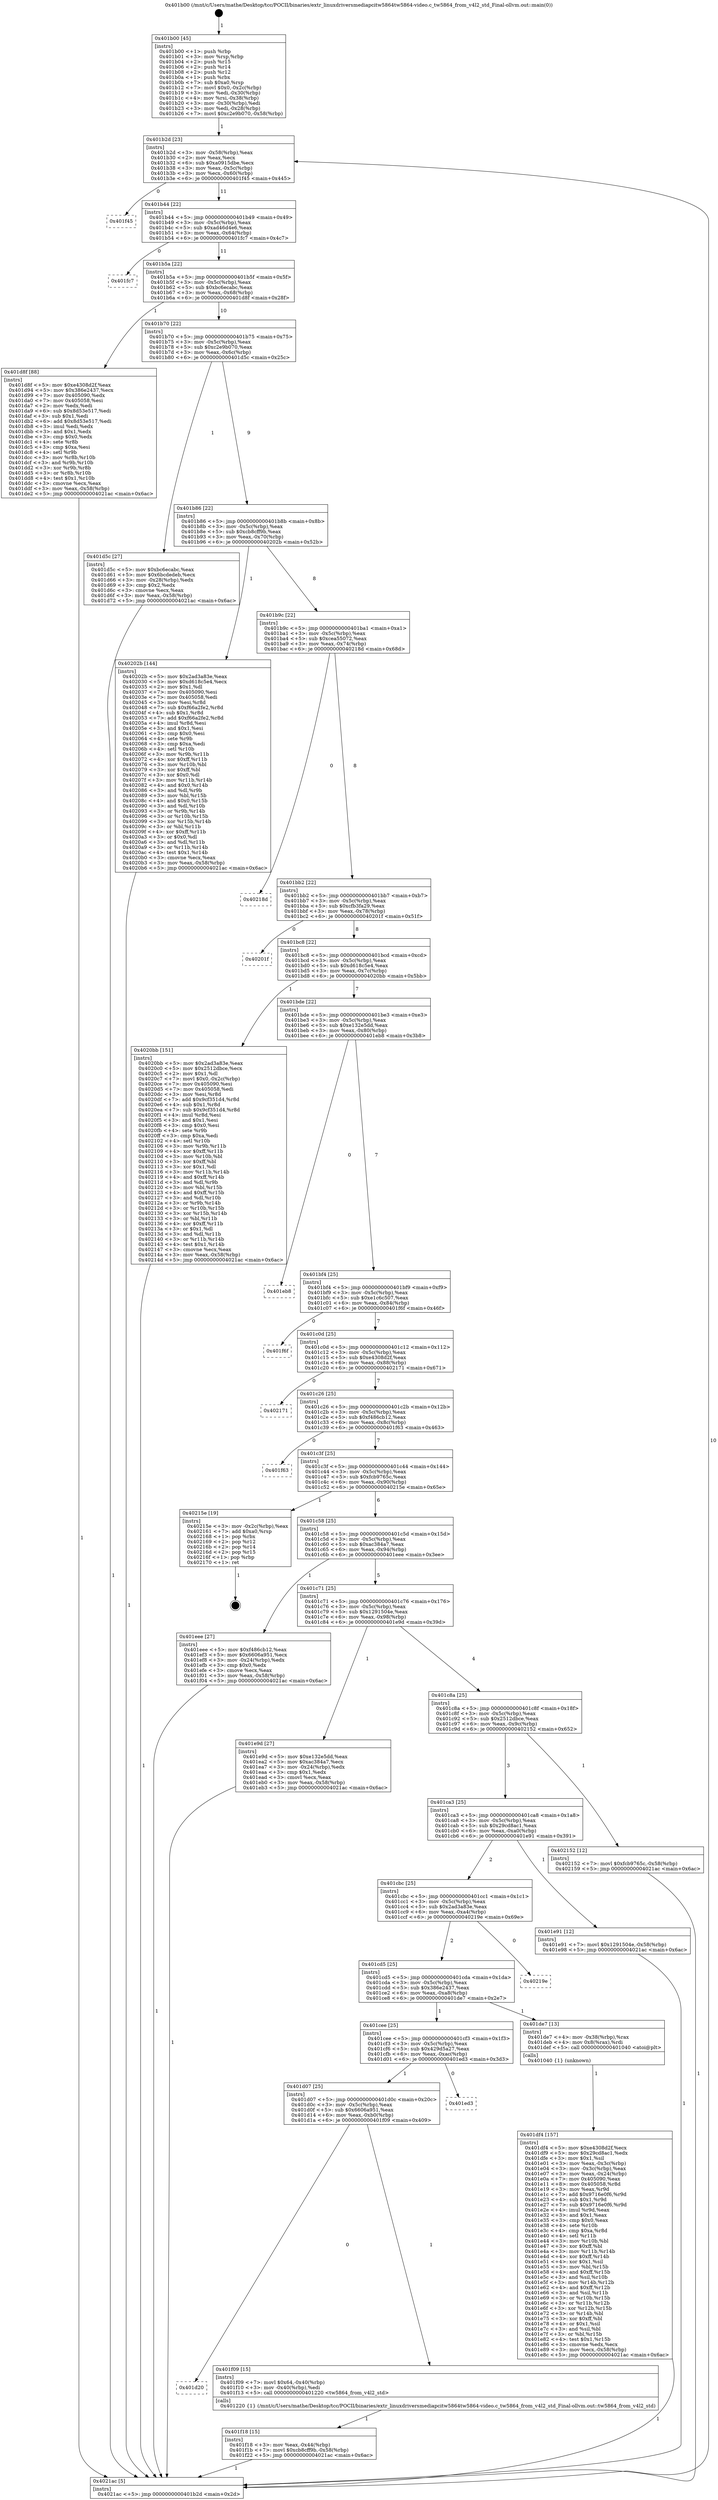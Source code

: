 digraph "0x401b00" {
  label = "0x401b00 (/mnt/c/Users/mathe/Desktop/tcc/POCII/binaries/extr_linuxdriversmediapcitw5864tw5864-video.c_tw5864_from_v4l2_std_Final-ollvm.out::main(0))"
  labelloc = "t"
  node[shape=record]

  Entry [label="",width=0.3,height=0.3,shape=circle,fillcolor=black,style=filled]
  "0x401b2d" [label="{
     0x401b2d [23]\l
     | [instrs]\l
     &nbsp;&nbsp;0x401b2d \<+3\>: mov -0x58(%rbp),%eax\l
     &nbsp;&nbsp;0x401b30 \<+2\>: mov %eax,%ecx\l
     &nbsp;&nbsp;0x401b32 \<+6\>: sub $0xa0915dbe,%ecx\l
     &nbsp;&nbsp;0x401b38 \<+3\>: mov %eax,-0x5c(%rbp)\l
     &nbsp;&nbsp;0x401b3b \<+3\>: mov %ecx,-0x60(%rbp)\l
     &nbsp;&nbsp;0x401b3e \<+6\>: je 0000000000401f45 \<main+0x445\>\l
  }"]
  "0x401f45" [label="{
     0x401f45\l
  }", style=dashed]
  "0x401b44" [label="{
     0x401b44 [22]\l
     | [instrs]\l
     &nbsp;&nbsp;0x401b44 \<+5\>: jmp 0000000000401b49 \<main+0x49\>\l
     &nbsp;&nbsp;0x401b49 \<+3\>: mov -0x5c(%rbp),%eax\l
     &nbsp;&nbsp;0x401b4c \<+5\>: sub $0xad46d4e6,%eax\l
     &nbsp;&nbsp;0x401b51 \<+3\>: mov %eax,-0x64(%rbp)\l
     &nbsp;&nbsp;0x401b54 \<+6\>: je 0000000000401fc7 \<main+0x4c7\>\l
  }"]
  Exit [label="",width=0.3,height=0.3,shape=circle,fillcolor=black,style=filled,peripheries=2]
  "0x401fc7" [label="{
     0x401fc7\l
  }", style=dashed]
  "0x401b5a" [label="{
     0x401b5a [22]\l
     | [instrs]\l
     &nbsp;&nbsp;0x401b5a \<+5\>: jmp 0000000000401b5f \<main+0x5f\>\l
     &nbsp;&nbsp;0x401b5f \<+3\>: mov -0x5c(%rbp),%eax\l
     &nbsp;&nbsp;0x401b62 \<+5\>: sub $0xbc6ecabc,%eax\l
     &nbsp;&nbsp;0x401b67 \<+3\>: mov %eax,-0x68(%rbp)\l
     &nbsp;&nbsp;0x401b6a \<+6\>: je 0000000000401d8f \<main+0x28f\>\l
  }"]
  "0x401f18" [label="{
     0x401f18 [15]\l
     | [instrs]\l
     &nbsp;&nbsp;0x401f18 \<+3\>: mov %eax,-0x44(%rbp)\l
     &nbsp;&nbsp;0x401f1b \<+7\>: movl $0xcb8cff9b,-0x58(%rbp)\l
     &nbsp;&nbsp;0x401f22 \<+5\>: jmp 00000000004021ac \<main+0x6ac\>\l
  }"]
  "0x401d8f" [label="{
     0x401d8f [88]\l
     | [instrs]\l
     &nbsp;&nbsp;0x401d8f \<+5\>: mov $0xe4308d2f,%eax\l
     &nbsp;&nbsp;0x401d94 \<+5\>: mov $0x386e2437,%ecx\l
     &nbsp;&nbsp;0x401d99 \<+7\>: mov 0x405090,%edx\l
     &nbsp;&nbsp;0x401da0 \<+7\>: mov 0x405058,%esi\l
     &nbsp;&nbsp;0x401da7 \<+2\>: mov %edx,%edi\l
     &nbsp;&nbsp;0x401da9 \<+6\>: sub $0x8d53e517,%edi\l
     &nbsp;&nbsp;0x401daf \<+3\>: sub $0x1,%edi\l
     &nbsp;&nbsp;0x401db2 \<+6\>: add $0x8d53e517,%edi\l
     &nbsp;&nbsp;0x401db8 \<+3\>: imul %edi,%edx\l
     &nbsp;&nbsp;0x401dbb \<+3\>: and $0x1,%edx\l
     &nbsp;&nbsp;0x401dbe \<+3\>: cmp $0x0,%edx\l
     &nbsp;&nbsp;0x401dc1 \<+4\>: sete %r8b\l
     &nbsp;&nbsp;0x401dc5 \<+3\>: cmp $0xa,%esi\l
     &nbsp;&nbsp;0x401dc8 \<+4\>: setl %r9b\l
     &nbsp;&nbsp;0x401dcc \<+3\>: mov %r8b,%r10b\l
     &nbsp;&nbsp;0x401dcf \<+3\>: and %r9b,%r10b\l
     &nbsp;&nbsp;0x401dd2 \<+3\>: xor %r9b,%r8b\l
     &nbsp;&nbsp;0x401dd5 \<+3\>: or %r8b,%r10b\l
     &nbsp;&nbsp;0x401dd8 \<+4\>: test $0x1,%r10b\l
     &nbsp;&nbsp;0x401ddc \<+3\>: cmovne %ecx,%eax\l
     &nbsp;&nbsp;0x401ddf \<+3\>: mov %eax,-0x58(%rbp)\l
     &nbsp;&nbsp;0x401de2 \<+5\>: jmp 00000000004021ac \<main+0x6ac\>\l
  }"]
  "0x401b70" [label="{
     0x401b70 [22]\l
     | [instrs]\l
     &nbsp;&nbsp;0x401b70 \<+5\>: jmp 0000000000401b75 \<main+0x75\>\l
     &nbsp;&nbsp;0x401b75 \<+3\>: mov -0x5c(%rbp),%eax\l
     &nbsp;&nbsp;0x401b78 \<+5\>: sub $0xc2e9b070,%eax\l
     &nbsp;&nbsp;0x401b7d \<+3\>: mov %eax,-0x6c(%rbp)\l
     &nbsp;&nbsp;0x401b80 \<+6\>: je 0000000000401d5c \<main+0x25c\>\l
  }"]
  "0x401d20" [label="{
     0x401d20\l
  }", style=dashed]
  "0x401d5c" [label="{
     0x401d5c [27]\l
     | [instrs]\l
     &nbsp;&nbsp;0x401d5c \<+5\>: mov $0xbc6ecabc,%eax\l
     &nbsp;&nbsp;0x401d61 \<+5\>: mov $0x6bcdedeb,%ecx\l
     &nbsp;&nbsp;0x401d66 \<+3\>: mov -0x28(%rbp),%edx\l
     &nbsp;&nbsp;0x401d69 \<+3\>: cmp $0x2,%edx\l
     &nbsp;&nbsp;0x401d6c \<+3\>: cmovne %ecx,%eax\l
     &nbsp;&nbsp;0x401d6f \<+3\>: mov %eax,-0x58(%rbp)\l
     &nbsp;&nbsp;0x401d72 \<+5\>: jmp 00000000004021ac \<main+0x6ac\>\l
  }"]
  "0x401b86" [label="{
     0x401b86 [22]\l
     | [instrs]\l
     &nbsp;&nbsp;0x401b86 \<+5\>: jmp 0000000000401b8b \<main+0x8b\>\l
     &nbsp;&nbsp;0x401b8b \<+3\>: mov -0x5c(%rbp),%eax\l
     &nbsp;&nbsp;0x401b8e \<+5\>: sub $0xcb8cff9b,%eax\l
     &nbsp;&nbsp;0x401b93 \<+3\>: mov %eax,-0x70(%rbp)\l
     &nbsp;&nbsp;0x401b96 \<+6\>: je 000000000040202b \<main+0x52b\>\l
  }"]
  "0x4021ac" [label="{
     0x4021ac [5]\l
     | [instrs]\l
     &nbsp;&nbsp;0x4021ac \<+5\>: jmp 0000000000401b2d \<main+0x2d\>\l
  }"]
  "0x401b00" [label="{
     0x401b00 [45]\l
     | [instrs]\l
     &nbsp;&nbsp;0x401b00 \<+1\>: push %rbp\l
     &nbsp;&nbsp;0x401b01 \<+3\>: mov %rsp,%rbp\l
     &nbsp;&nbsp;0x401b04 \<+2\>: push %r15\l
     &nbsp;&nbsp;0x401b06 \<+2\>: push %r14\l
     &nbsp;&nbsp;0x401b08 \<+2\>: push %r12\l
     &nbsp;&nbsp;0x401b0a \<+1\>: push %rbx\l
     &nbsp;&nbsp;0x401b0b \<+7\>: sub $0xa0,%rsp\l
     &nbsp;&nbsp;0x401b12 \<+7\>: movl $0x0,-0x2c(%rbp)\l
     &nbsp;&nbsp;0x401b19 \<+3\>: mov %edi,-0x30(%rbp)\l
     &nbsp;&nbsp;0x401b1c \<+4\>: mov %rsi,-0x38(%rbp)\l
     &nbsp;&nbsp;0x401b20 \<+3\>: mov -0x30(%rbp),%edi\l
     &nbsp;&nbsp;0x401b23 \<+3\>: mov %edi,-0x28(%rbp)\l
     &nbsp;&nbsp;0x401b26 \<+7\>: movl $0xc2e9b070,-0x58(%rbp)\l
  }"]
  "0x401f09" [label="{
     0x401f09 [15]\l
     | [instrs]\l
     &nbsp;&nbsp;0x401f09 \<+7\>: movl $0x64,-0x40(%rbp)\l
     &nbsp;&nbsp;0x401f10 \<+3\>: mov -0x40(%rbp),%edi\l
     &nbsp;&nbsp;0x401f13 \<+5\>: call 0000000000401220 \<tw5864_from_v4l2_std\>\l
     | [calls]\l
     &nbsp;&nbsp;0x401220 \{1\} (/mnt/c/Users/mathe/Desktop/tcc/POCII/binaries/extr_linuxdriversmediapcitw5864tw5864-video.c_tw5864_from_v4l2_std_Final-ollvm.out::tw5864_from_v4l2_std)\l
  }"]
  "0x40202b" [label="{
     0x40202b [144]\l
     | [instrs]\l
     &nbsp;&nbsp;0x40202b \<+5\>: mov $0x2ad3a83e,%eax\l
     &nbsp;&nbsp;0x402030 \<+5\>: mov $0xd618c5e4,%ecx\l
     &nbsp;&nbsp;0x402035 \<+2\>: mov $0x1,%dl\l
     &nbsp;&nbsp;0x402037 \<+7\>: mov 0x405090,%esi\l
     &nbsp;&nbsp;0x40203e \<+7\>: mov 0x405058,%edi\l
     &nbsp;&nbsp;0x402045 \<+3\>: mov %esi,%r8d\l
     &nbsp;&nbsp;0x402048 \<+7\>: sub $0xf66a2fe2,%r8d\l
     &nbsp;&nbsp;0x40204f \<+4\>: sub $0x1,%r8d\l
     &nbsp;&nbsp;0x402053 \<+7\>: add $0xf66a2fe2,%r8d\l
     &nbsp;&nbsp;0x40205a \<+4\>: imul %r8d,%esi\l
     &nbsp;&nbsp;0x40205e \<+3\>: and $0x1,%esi\l
     &nbsp;&nbsp;0x402061 \<+3\>: cmp $0x0,%esi\l
     &nbsp;&nbsp;0x402064 \<+4\>: sete %r9b\l
     &nbsp;&nbsp;0x402068 \<+3\>: cmp $0xa,%edi\l
     &nbsp;&nbsp;0x40206b \<+4\>: setl %r10b\l
     &nbsp;&nbsp;0x40206f \<+3\>: mov %r9b,%r11b\l
     &nbsp;&nbsp;0x402072 \<+4\>: xor $0xff,%r11b\l
     &nbsp;&nbsp;0x402076 \<+3\>: mov %r10b,%bl\l
     &nbsp;&nbsp;0x402079 \<+3\>: xor $0xff,%bl\l
     &nbsp;&nbsp;0x40207c \<+3\>: xor $0x0,%dl\l
     &nbsp;&nbsp;0x40207f \<+3\>: mov %r11b,%r14b\l
     &nbsp;&nbsp;0x402082 \<+4\>: and $0x0,%r14b\l
     &nbsp;&nbsp;0x402086 \<+3\>: and %dl,%r9b\l
     &nbsp;&nbsp;0x402089 \<+3\>: mov %bl,%r15b\l
     &nbsp;&nbsp;0x40208c \<+4\>: and $0x0,%r15b\l
     &nbsp;&nbsp;0x402090 \<+3\>: and %dl,%r10b\l
     &nbsp;&nbsp;0x402093 \<+3\>: or %r9b,%r14b\l
     &nbsp;&nbsp;0x402096 \<+3\>: or %r10b,%r15b\l
     &nbsp;&nbsp;0x402099 \<+3\>: xor %r15b,%r14b\l
     &nbsp;&nbsp;0x40209c \<+3\>: or %bl,%r11b\l
     &nbsp;&nbsp;0x40209f \<+4\>: xor $0xff,%r11b\l
     &nbsp;&nbsp;0x4020a3 \<+3\>: or $0x0,%dl\l
     &nbsp;&nbsp;0x4020a6 \<+3\>: and %dl,%r11b\l
     &nbsp;&nbsp;0x4020a9 \<+3\>: or %r11b,%r14b\l
     &nbsp;&nbsp;0x4020ac \<+4\>: test $0x1,%r14b\l
     &nbsp;&nbsp;0x4020b0 \<+3\>: cmovne %ecx,%eax\l
     &nbsp;&nbsp;0x4020b3 \<+3\>: mov %eax,-0x58(%rbp)\l
     &nbsp;&nbsp;0x4020b6 \<+5\>: jmp 00000000004021ac \<main+0x6ac\>\l
  }"]
  "0x401b9c" [label="{
     0x401b9c [22]\l
     | [instrs]\l
     &nbsp;&nbsp;0x401b9c \<+5\>: jmp 0000000000401ba1 \<main+0xa1\>\l
     &nbsp;&nbsp;0x401ba1 \<+3\>: mov -0x5c(%rbp),%eax\l
     &nbsp;&nbsp;0x401ba4 \<+5\>: sub $0xcea55072,%eax\l
     &nbsp;&nbsp;0x401ba9 \<+3\>: mov %eax,-0x74(%rbp)\l
     &nbsp;&nbsp;0x401bac \<+6\>: je 000000000040218d \<main+0x68d\>\l
  }"]
  "0x401d07" [label="{
     0x401d07 [25]\l
     | [instrs]\l
     &nbsp;&nbsp;0x401d07 \<+5\>: jmp 0000000000401d0c \<main+0x20c\>\l
     &nbsp;&nbsp;0x401d0c \<+3\>: mov -0x5c(%rbp),%eax\l
     &nbsp;&nbsp;0x401d0f \<+5\>: sub $0x6606a951,%eax\l
     &nbsp;&nbsp;0x401d14 \<+6\>: mov %eax,-0xb0(%rbp)\l
     &nbsp;&nbsp;0x401d1a \<+6\>: je 0000000000401f09 \<main+0x409\>\l
  }"]
  "0x40218d" [label="{
     0x40218d\l
  }", style=dashed]
  "0x401bb2" [label="{
     0x401bb2 [22]\l
     | [instrs]\l
     &nbsp;&nbsp;0x401bb2 \<+5\>: jmp 0000000000401bb7 \<main+0xb7\>\l
     &nbsp;&nbsp;0x401bb7 \<+3\>: mov -0x5c(%rbp),%eax\l
     &nbsp;&nbsp;0x401bba \<+5\>: sub $0xcfb3fa29,%eax\l
     &nbsp;&nbsp;0x401bbf \<+3\>: mov %eax,-0x78(%rbp)\l
     &nbsp;&nbsp;0x401bc2 \<+6\>: je 000000000040201f \<main+0x51f\>\l
  }"]
  "0x401ed3" [label="{
     0x401ed3\l
  }", style=dashed]
  "0x40201f" [label="{
     0x40201f\l
  }", style=dashed]
  "0x401bc8" [label="{
     0x401bc8 [22]\l
     | [instrs]\l
     &nbsp;&nbsp;0x401bc8 \<+5\>: jmp 0000000000401bcd \<main+0xcd\>\l
     &nbsp;&nbsp;0x401bcd \<+3\>: mov -0x5c(%rbp),%eax\l
     &nbsp;&nbsp;0x401bd0 \<+5\>: sub $0xd618c5e4,%eax\l
     &nbsp;&nbsp;0x401bd5 \<+3\>: mov %eax,-0x7c(%rbp)\l
     &nbsp;&nbsp;0x401bd8 \<+6\>: je 00000000004020bb \<main+0x5bb\>\l
  }"]
  "0x401df4" [label="{
     0x401df4 [157]\l
     | [instrs]\l
     &nbsp;&nbsp;0x401df4 \<+5\>: mov $0xe4308d2f,%ecx\l
     &nbsp;&nbsp;0x401df9 \<+5\>: mov $0x29cd8ac1,%edx\l
     &nbsp;&nbsp;0x401dfe \<+3\>: mov $0x1,%sil\l
     &nbsp;&nbsp;0x401e01 \<+3\>: mov %eax,-0x3c(%rbp)\l
     &nbsp;&nbsp;0x401e04 \<+3\>: mov -0x3c(%rbp),%eax\l
     &nbsp;&nbsp;0x401e07 \<+3\>: mov %eax,-0x24(%rbp)\l
     &nbsp;&nbsp;0x401e0a \<+7\>: mov 0x405090,%eax\l
     &nbsp;&nbsp;0x401e11 \<+8\>: mov 0x405058,%r8d\l
     &nbsp;&nbsp;0x401e19 \<+3\>: mov %eax,%r9d\l
     &nbsp;&nbsp;0x401e1c \<+7\>: add $0x9716e0f6,%r9d\l
     &nbsp;&nbsp;0x401e23 \<+4\>: sub $0x1,%r9d\l
     &nbsp;&nbsp;0x401e27 \<+7\>: sub $0x9716e0f6,%r9d\l
     &nbsp;&nbsp;0x401e2e \<+4\>: imul %r9d,%eax\l
     &nbsp;&nbsp;0x401e32 \<+3\>: and $0x1,%eax\l
     &nbsp;&nbsp;0x401e35 \<+3\>: cmp $0x0,%eax\l
     &nbsp;&nbsp;0x401e38 \<+4\>: sete %r10b\l
     &nbsp;&nbsp;0x401e3c \<+4\>: cmp $0xa,%r8d\l
     &nbsp;&nbsp;0x401e40 \<+4\>: setl %r11b\l
     &nbsp;&nbsp;0x401e44 \<+3\>: mov %r10b,%bl\l
     &nbsp;&nbsp;0x401e47 \<+3\>: xor $0xff,%bl\l
     &nbsp;&nbsp;0x401e4a \<+3\>: mov %r11b,%r14b\l
     &nbsp;&nbsp;0x401e4d \<+4\>: xor $0xff,%r14b\l
     &nbsp;&nbsp;0x401e51 \<+4\>: xor $0x1,%sil\l
     &nbsp;&nbsp;0x401e55 \<+3\>: mov %bl,%r15b\l
     &nbsp;&nbsp;0x401e58 \<+4\>: and $0xff,%r15b\l
     &nbsp;&nbsp;0x401e5c \<+3\>: and %sil,%r10b\l
     &nbsp;&nbsp;0x401e5f \<+3\>: mov %r14b,%r12b\l
     &nbsp;&nbsp;0x401e62 \<+4\>: and $0xff,%r12b\l
     &nbsp;&nbsp;0x401e66 \<+3\>: and %sil,%r11b\l
     &nbsp;&nbsp;0x401e69 \<+3\>: or %r10b,%r15b\l
     &nbsp;&nbsp;0x401e6c \<+3\>: or %r11b,%r12b\l
     &nbsp;&nbsp;0x401e6f \<+3\>: xor %r12b,%r15b\l
     &nbsp;&nbsp;0x401e72 \<+3\>: or %r14b,%bl\l
     &nbsp;&nbsp;0x401e75 \<+3\>: xor $0xff,%bl\l
     &nbsp;&nbsp;0x401e78 \<+4\>: or $0x1,%sil\l
     &nbsp;&nbsp;0x401e7c \<+3\>: and %sil,%bl\l
     &nbsp;&nbsp;0x401e7f \<+3\>: or %bl,%r15b\l
     &nbsp;&nbsp;0x401e82 \<+4\>: test $0x1,%r15b\l
     &nbsp;&nbsp;0x401e86 \<+3\>: cmovne %edx,%ecx\l
     &nbsp;&nbsp;0x401e89 \<+3\>: mov %ecx,-0x58(%rbp)\l
     &nbsp;&nbsp;0x401e8c \<+5\>: jmp 00000000004021ac \<main+0x6ac\>\l
  }"]
  "0x4020bb" [label="{
     0x4020bb [151]\l
     | [instrs]\l
     &nbsp;&nbsp;0x4020bb \<+5\>: mov $0x2ad3a83e,%eax\l
     &nbsp;&nbsp;0x4020c0 \<+5\>: mov $0x2512dbce,%ecx\l
     &nbsp;&nbsp;0x4020c5 \<+2\>: mov $0x1,%dl\l
     &nbsp;&nbsp;0x4020c7 \<+7\>: movl $0x0,-0x2c(%rbp)\l
     &nbsp;&nbsp;0x4020ce \<+7\>: mov 0x405090,%esi\l
     &nbsp;&nbsp;0x4020d5 \<+7\>: mov 0x405058,%edi\l
     &nbsp;&nbsp;0x4020dc \<+3\>: mov %esi,%r8d\l
     &nbsp;&nbsp;0x4020df \<+7\>: add $0x9cf351d4,%r8d\l
     &nbsp;&nbsp;0x4020e6 \<+4\>: sub $0x1,%r8d\l
     &nbsp;&nbsp;0x4020ea \<+7\>: sub $0x9cf351d4,%r8d\l
     &nbsp;&nbsp;0x4020f1 \<+4\>: imul %r8d,%esi\l
     &nbsp;&nbsp;0x4020f5 \<+3\>: and $0x1,%esi\l
     &nbsp;&nbsp;0x4020f8 \<+3\>: cmp $0x0,%esi\l
     &nbsp;&nbsp;0x4020fb \<+4\>: sete %r9b\l
     &nbsp;&nbsp;0x4020ff \<+3\>: cmp $0xa,%edi\l
     &nbsp;&nbsp;0x402102 \<+4\>: setl %r10b\l
     &nbsp;&nbsp;0x402106 \<+3\>: mov %r9b,%r11b\l
     &nbsp;&nbsp;0x402109 \<+4\>: xor $0xff,%r11b\l
     &nbsp;&nbsp;0x40210d \<+3\>: mov %r10b,%bl\l
     &nbsp;&nbsp;0x402110 \<+3\>: xor $0xff,%bl\l
     &nbsp;&nbsp;0x402113 \<+3\>: xor $0x1,%dl\l
     &nbsp;&nbsp;0x402116 \<+3\>: mov %r11b,%r14b\l
     &nbsp;&nbsp;0x402119 \<+4\>: and $0xff,%r14b\l
     &nbsp;&nbsp;0x40211d \<+3\>: and %dl,%r9b\l
     &nbsp;&nbsp;0x402120 \<+3\>: mov %bl,%r15b\l
     &nbsp;&nbsp;0x402123 \<+4\>: and $0xff,%r15b\l
     &nbsp;&nbsp;0x402127 \<+3\>: and %dl,%r10b\l
     &nbsp;&nbsp;0x40212a \<+3\>: or %r9b,%r14b\l
     &nbsp;&nbsp;0x40212d \<+3\>: or %r10b,%r15b\l
     &nbsp;&nbsp;0x402130 \<+3\>: xor %r15b,%r14b\l
     &nbsp;&nbsp;0x402133 \<+3\>: or %bl,%r11b\l
     &nbsp;&nbsp;0x402136 \<+4\>: xor $0xff,%r11b\l
     &nbsp;&nbsp;0x40213a \<+3\>: or $0x1,%dl\l
     &nbsp;&nbsp;0x40213d \<+3\>: and %dl,%r11b\l
     &nbsp;&nbsp;0x402140 \<+3\>: or %r11b,%r14b\l
     &nbsp;&nbsp;0x402143 \<+4\>: test $0x1,%r14b\l
     &nbsp;&nbsp;0x402147 \<+3\>: cmovne %ecx,%eax\l
     &nbsp;&nbsp;0x40214a \<+3\>: mov %eax,-0x58(%rbp)\l
     &nbsp;&nbsp;0x40214d \<+5\>: jmp 00000000004021ac \<main+0x6ac\>\l
  }"]
  "0x401bde" [label="{
     0x401bde [22]\l
     | [instrs]\l
     &nbsp;&nbsp;0x401bde \<+5\>: jmp 0000000000401be3 \<main+0xe3\>\l
     &nbsp;&nbsp;0x401be3 \<+3\>: mov -0x5c(%rbp),%eax\l
     &nbsp;&nbsp;0x401be6 \<+5\>: sub $0xe132e5dd,%eax\l
     &nbsp;&nbsp;0x401beb \<+3\>: mov %eax,-0x80(%rbp)\l
     &nbsp;&nbsp;0x401bee \<+6\>: je 0000000000401eb8 \<main+0x3b8\>\l
  }"]
  "0x401cee" [label="{
     0x401cee [25]\l
     | [instrs]\l
     &nbsp;&nbsp;0x401cee \<+5\>: jmp 0000000000401cf3 \<main+0x1f3\>\l
     &nbsp;&nbsp;0x401cf3 \<+3\>: mov -0x5c(%rbp),%eax\l
     &nbsp;&nbsp;0x401cf6 \<+5\>: sub $0x429d5a27,%eax\l
     &nbsp;&nbsp;0x401cfb \<+6\>: mov %eax,-0xac(%rbp)\l
     &nbsp;&nbsp;0x401d01 \<+6\>: je 0000000000401ed3 \<main+0x3d3\>\l
  }"]
  "0x401eb8" [label="{
     0x401eb8\l
  }", style=dashed]
  "0x401bf4" [label="{
     0x401bf4 [25]\l
     | [instrs]\l
     &nbsp;&nbsp;0x401bf4 \<+5\>: jmp 0000000000401bf9 \<main+0xf9\>\l
     &nbsp;&nbsp;0x401bf9 \<+3\>: mov -0x5c(%rbp),%eax\l
     &nbsp;&nbsp;0x401bfc \<+5\>: sub $0xe1c6c507,%eax\l
     &nbsp;&nbsp;0x401c01 \<+6\>: mov %eax,-0x84(%rbp)\l
     &nbsp;&nbsp;0x401c07 \<+6\>: je 0000000000401f6f \<main+0x46f\>\l
  }"]
  "0x401de7" [label="{
     0x401de7 [13]\l
     | [instrs]\l
     &nbsp;&nbsp;0x401de7 \<+4\>: mov -0x38(%rbp),%rax\l
     &nbsp;&nbsp;0x401deb \<+4\>: mov 0x8(%rax),%rdi\l
     &nbsp;&nbsp;0x401def \<+5\>: call 0000000000401040 \<atoi@plt\>\l
     | [calls]\l
     &nbsp;&nbsp;0x401040 \{1\} (unknown)\l
  }"]
  "0x401f6f" [label="{
     0x401f6f\l
  }", style=dashed]
  "0x401c0d" [label="{
     0x401c0d [25]\l
     | [instrs]\l
     &nbsp;&nbsp;0x401c0d \<+5\>: jmp 0000000000401c12 \<main+0x112\>\l
     &nbsp;&nbsp;0x401c12 \<+3\>: mov -0x5c(%rbp),%eax\l
     &nbsp;&nbsp;0x401c15 \<+5\>: sub $0xe4308d2f,%eax\l
     &nbsp;&nbsp;0x401c1a \<+6\>: mov %eax,-0x88(%rbp)\l
     &nbsp;&nbsp;0x401c20 \<+6\>: je 0000000000402171 \<main+0x671\>\l
  }"]
  "0x401cd5" [label="{
     0x401cd5 [25]\l
     | [instrs]\l
     &nbsp;&nbsp;0x401cd5 \<+5\>: jmp 0000000000401cda \<main+0x1da\>\l
     &nbsp;&nbsp;0x401cda \<+3\>: mov -0x5c(%rbp),%eax\l
     &nbsp;&nbsp;0x401cdd \<+5\>: sub $0x386e2437,%eax\l
     &nbsp;&nbsp;0x401ce2 \<+6\>: mov %eax,-0xa8(%rbp)\l
     &nbsp;&nbsp;0x401ce8 \<+6\>: je 0000000000401de7 \<main+0x2e7\>\l
  }"]
  "0x402171" [label="{
     0x402171\l
  }", style=dashed]
  "0x401c26" [label="{
     0x401c26 [25]\l
     | [instrs]\l
     &nbsp;&nbsp;0x401c26 \<+5\>: jmp 0000000000401c2b \<main+0x12b\>\l
     &nbsp;&nbsp;0x401c2b \<+3\>: mov -0x5c(%rbp),%eax\l
     &nbsp;&nbsp;0x401c2e \<+5\>: sub $0xf486cb12,%eax\l
     &nbsp;&nbsp;0x401c33 \<+6\>: mov %eax,-0x8c(%rbp)\l
     &nbsp;&nbsp;0x401c39 \<+6\>: je 0000000000401f63 \<main+0x463\>\l
  }"]
  "0x40219e" [label="{
     0x40219e\l
  }", style=dashed]
  "0x401f63" [label="{
     0x401f63\l
  }", style=dashed]
  "0x401c3f" [label="{
     0x401c3f [25]\l
     | [instrs]\l
     &nbsp;&nbsp;0x401c3f \<+5\>: jmp 0000000000401c44 \<main+0x144\>\l
     &nbsp;&nbsp;0x401c44 \<+3\>: mov -0x5c(%rbp),%eax\l
     &nbsp;&nbsp;0x401c47 \<+5\>: sub $0xfcb9765c,%eax\l
     &nbsp;&nbsp;0x401c4c \<+6\>: mov %eax,-0x90(%rbp)\l
     &nbsp;&nbsp;0x401c52 \<+6\>: je 000000000040215e \<main+0x65e\>\l
  }"]
  "0x401cbc" [label="{
     0x401cbc [25]\l
     | [instrs]\l
     &nbsp;&nbsp;0x401cbc \<+5\>: jmp 0000000000401cc1 \<main+0x1c1\>\l
     &nbsp;&nbsp;0x401cc1 \<+3\>: mov -0x5c(%rbp),%eax\l
     &nbsp;&nbsp;0x401cc4 \<+5\>: sub $0x2ad3a83e,%eax\l
     &nbsp;&nbsp;0x401cc9 \<+6\>: mov %eax,-0xa4(%rbp)\l
     &nbsp;&nbsp;0x401ccf \<+6\>: je 000000000040219e \<main+0x69e\>\l
  }"]
  "0x40215e" [label="{
     0x40215e [19]\l
     | [instrs]\l
     &nbsp;&nbsp;0x40215e \<+3\>: mov -0x2c(%rbp),%eax\l
     &nbsp;&nbsp;0x402161 \<+7\>: add $0xa0,%rsp\l
     &nbsp;&nbsp;0x402168 \<+1\>: pop %rbx\l
     &nbsp;&nbsp;0x402169 \<+2\>: pop %r12\l
     &nbsp;&nbsp;0x40216b \<+2\>: pop %r14\l
     &nbsp;&nbsp;0x40216d \<+2\>: pop %r15\l
     &nbsp;&nbsp;0x40216f \<+1\>: pop %rbp\l
     &nbsp;&nbsp;0x402170 \<+1\>: ret\l
  }"]
  "0x401c58" [label="{
     0x401c58 [25]\l
     | [instrs]\l
     &nbsp;&nbsp;0x401c58 \<+5\>: jmp 0000000000401c5d \<main+0x15d\>\l
     &nbsp;&nbsp;0x401c5d \<+3\>: mov -0x5c(%rbp),%eax\l
     &nbsp;&nbsp;0x401c60 \<+5\>: sub $0xac384a7,%eax\l
     &nbsp;&nbsp;0x401c65 \<+6\>: mov %eax,-0x94(%rbp)\l
     &nbsp;&nbsp;0x401c6b \<+6\>: je 0000000000401eee \<main+0x3ee\>\l
  }"]
  "0x401e91" [label="{
     0x401e91 [12]\l
     | [instrs]\l
     &nbsp;&nbsp;0x401e91 \<+7\>: movl $0x1291504e,-0x58(%rbp)\l
     &nbsp;&nbsp;0x401e98 \<+5\>: jmp 00000000004021ac \<main+0x6ac\>\l
  }"]
  "0x401eee" [label="{
     0x401eee [27]\l
     | [instrs]\l
     &nbsp;&nbsp;0x401eee \<+5\>: mov $0xf486cb12,%eax\l
     &nbsp;&nbsp;0x401ef3 \<+5\>: mov $0x6606a951,%ecx\l
     &nbsp;&nbsp;0x401ef8 \<+3\>: mov -0x24(%rbp),%edx\l
     &nbsp;&nbsp;0x401efb \<+3\>: cmp $0x0,%edx\l
     &nbsp;&nbsp;0x401efe \<+3\>: cmove %ecx,%eax\l
     &nbsp;&nbsp;0x401f01 \<+3\>: mov %eax,-0x58(%rbp)\l
     &nbsp;&nbsp;0x401f04 \<+5\>: jmp 00000000004021ac \<main+0x6ac\>\l
  }"]
  "0x401c71" [label="{
     0x401c71 [25]\l
     | [instrs]\l
     &nbsp;&nbsp;0x401c71 \<+5\>: jmp 0000000000401c76 \<main+0x176\>\l
     &nbsp;&nbsp;0x401c76 \<+3\>: mov -0x5c(%rbp),%eax\l
     &nbsp;&nbsp;0x401c79 \<+5\>: sub $0x1291504e,%eax\l
     &nbsp;&nbsp;0x401c7e \<+6\>: mov %eax,-0x98(%rbp)\l
     &nbsp;&nbsp;0x401c84 \<+6\>: je 0000000000401e9d \<main+0x39d\>\l
  }"]
  "0x401ca3" [label="{
     0x401ca3 [25]\l
     | [instrs]\l
     &nbsp;&nbsp;0x401ca3 \<+5\>: jmp 0000000000401ca8 \<main+0x1a8\>\l
     &nbsp;&nbsp;0x401ca8 \<+3\>: mov -0x5c(%rbp),%eax\l
     &nbsp;&nbsp;0x401cab \<+5\>: sub $0x29cd8ac1,%eax\l
     &nbsp;&nbsp;0x401cb0 \<+6\>: mov %eax,-0xa0(%rbp)\l
     &nbsp;&nbsp;0x401cb6 \<+6\>: je 0000000000401e91 \<main+0x391\>\l
  }"]
  "0x401e9d" [label="{
     0x401e9d [27]\l
     | [instrs]\l
     &nbsp;&nbsp;0x401e9d \<+5\>: mov $0xe132e5dd,%eax\l
     &nbsp;&nbsp;0x401ea2 \<+5\>: mov $0xac384a7,%ecx\l
     &nbsp;&nbsp;0x401ea7 \<+3\>: mov -0x24(%rbp),%edx\l
     &nbsp;&nbsp;0x401eaa \<+3\>: cmp $0x1,%edx\l
     &nbsp;&nbsp;0x401ead \<+3\>: cmovl %ecx,%eax\l
     &nbsp;&nbsp;0x401eb0 \<+3\>: mov %eax,-0x58(%rbp)\l
     &nbsp;&nbsp;0x401eb3 \<+5\>: jmp 00000000004021ac \<main+0x6ac\>\l
  }"]
  "0x401c8a" [label="{
     0x401c8a [25]\l
     | [instrs]\l
     &nbsp;&nbsp;0x401c8a \<+5\>: jmp 0000000000401c8f \<main+0x18f\>\l
     &nbsp;&nbsp;0x401c8f \<+3\>: mov -0x5c(%rbp),%eax\l
     &nbsp;&nbsp;0x401c92 \<+5\>: sub $0x2512dbce,%eax\l
     &nbsp;&nbsp;0x401c97 \<+6\>: mov %eax,-0x9c(%rbp)\l
     &nbsp;&nbsp;0x401c9d \<+6\>: je 0000000000402152 \<main+0x652\>\l
  }"]
  "0x402152" [label="{
     0x402152 [12]\l
     | [instrs]\l
     &nbsp;&nbsp;0x402152 \<+7\>: movl $0xfcb9765c,-0x58(%rbp)\l
     &nbsp;&nbsp;0x402159 \<+5\>: jmp 00000000004021ac \<main+0x6ac\>\l
  }"]
  Entry -> "0x401b00" [label=" 1"]
  "0x401b2d" -> "0x401f45" [label=" 0"]
  "0x401b2d" -> "0x401b44" [label=" 11"]
  "0x40215e" -> Exit [label=" 1"]
  "0x401b44" -> "0x401fc7" [label=" 0"]
  "0x401b44" -> "0x401b5a" [label=" 11"]
  "0x402152" -> "0x4021ac" [label=" 1"]
  "0x401b5a" -> "0x401d8f" [label=" 1"]
  "0x401b5a" -> "0x401b70" [label=" 10"]
  "0x4020bb" -> "0x4021ac" [label=" 1"]
  "0x401b70" -> "0x401d5c" [label=" 1"]
  "0x401b70" -> "0x401b86" [label=" 9"]
  "0x401d5c" -> "0x4021ac" [label=" 1"]
  "0x401b00" -> "0x401b2d" [label=" 1"]
  "0x4021ac" -> "0x401b2d" [label=" 10"]
  "0x401d8f" -> "0x4021ac" [label=" 1"]
  "0x40202b" -> "0x4021ac" [label=" 1"]
  "0x401b86" -> "0x40202b" [label=" 1"]
  "0x401b86" -> "0x401b9c" [label=" 8"]
  "0x401f18" -> "0x4021ac" [label=" 1"]
  "0x401b9c" -> "0x40218d" [label=" 0"]
  "0x401b9c" -> "0x401bb2" [label=" 8"]
  "0x401d07" -> "0x401d20" [label=" 0"]
  "0x401bb2" -> "0x40201f" [label=" 0"]
  "0x401bb2" -> "0x401bc8" [label=" 8"]
  "0x401d07" -> "0x401f09" [label=" 1"]
  "0x401bc8" -> "0x4020bb" [label=" 1"]
  "0x401bc8" -> "0x401bde" [label=" 7"]
  "0x401cee" -> "0x401d07" [label=" 1"]
  "0x401bde" -> "0x401eb8" [label=" 0"]
  "0x401bde" -> "0x401bf4" [label=" 7"]
  "0x401cee" -> "0x401ed3" [label=" 0"]
  "0x401bf4" -> "0x401f6f" [label=" 0"]
  "0x401bf4" -> "0x401c0d" [label=" 7"]
  "0x401f09" -> "0x401f18" [label=" 1"]
  "0x401c0d" -> "0x402171" [label=" 0"]
  "0x401c0d" -> "0x401c26" [label=" 7"]
  "0x401e9d" -> "0x4021ac" [label=" 1"]
  "0x401c26" -> "0x401f63" [label=" 0"]
  "0x401c26" -> "0x401c3f" [label=" 7"]
  "0x401e91" -> "0x4021ac" [label=" 1"]
  "0x401c3f" -> "0x40215e" [label=" 1"]
  "0x401c3f" -> "0x401c58" [label=" 6"]
  "0x401de7" -> "0x401df4" [label=" 1"]
  "0x401c58" -> "0x401eee" [label=" 1"]
  "0x401c58" -> "0x401c71" [label=" 5"]
  "0x401cd5" -> "0x401cee" [label=" 1"]
  "0x401c71" -> "0x401e9d" [label=" 1"]
  "0x401c71" -> "0x401c8a" [label=" 4"]
  "0x401eee" -> "0x4021ac" [label=" 1"]
  "0x401c8a" -> "0x402152" [label=" 1"]
  "0x401c8a" -> "0x401ca3" [label=" 3"]
  "0x401cd5" -> "0x401de7" [label=" 1"]
  "0x401ca3" -> "0x401e91" [label=" 1"]
  "0x401ca3" -> "0x401cbc" [label=" 2"]
  "0x401df4" -> "0x4021ac" [label=" 1"]
  "0x401cbc" -> "0x40219e" [label=" 0"]
  "0x401cbc" -> "0x401cd5" [label=" 2"]
}
